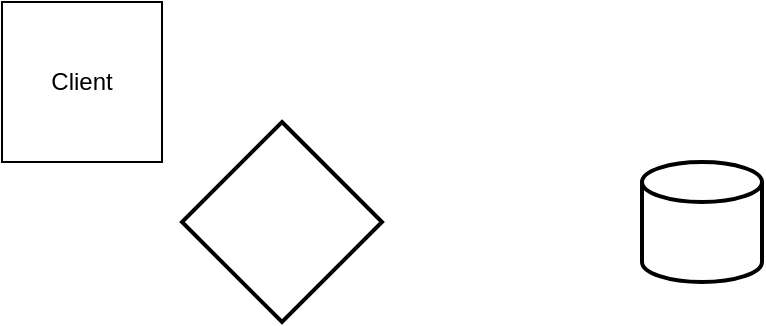 <mxfile version="16.0.0" type="github">
  <diagram id="Bxpcq6ZcuOd7nPLZQeaC" name="Page-1">
    <mxGraphModel dx="868" dy="401" grid="1" gridSize="10" guides="1" tooltips="1" connect="1" arrows="1" fold="1" page="1" pageScale="1" pageWidth="827" pageHeight="1169" math="0" shadow="0">
      <root>
        <mxCell id="0" />
        <mxCell id="1" parent="0" />
        <mxCell id="SfwmpGQDuBgJybTZIf0c-4" value="Client" style="whiteSpace=wrap;html=1;aspect=fixed;" vertex="1" parent="1">
          <mxGeometry x="60" y="100" width="80" height="80" as="geometry" />
        </mxCell>
        <mxCell id="SfwmpGQDuBgJybTZIf0c-9" value="" style="strokeWidth=2;html=1;shape=mxgraph.flowchart.database;whiteSpace=wrap;" vertex="1" parent="1">
          <mxGeometry x="380" y="180" width="60" height="60" as="geometry" />
        </mxCell>
        <mxCell id="SfwmpGQDuBgJybTZIf0c-10" value="" style="strokeWidth=2;html=1;shape=mxgraph.flowchart.decision;whiteSpace=wrap;" vertex="1" parent="1">
          <mxGeometry x="150" y="160" width="100" height="100" as="geometry" />
        </mxCell>
      </root>
    </mxGraphModel>
  </diagram>
</mxfile>
